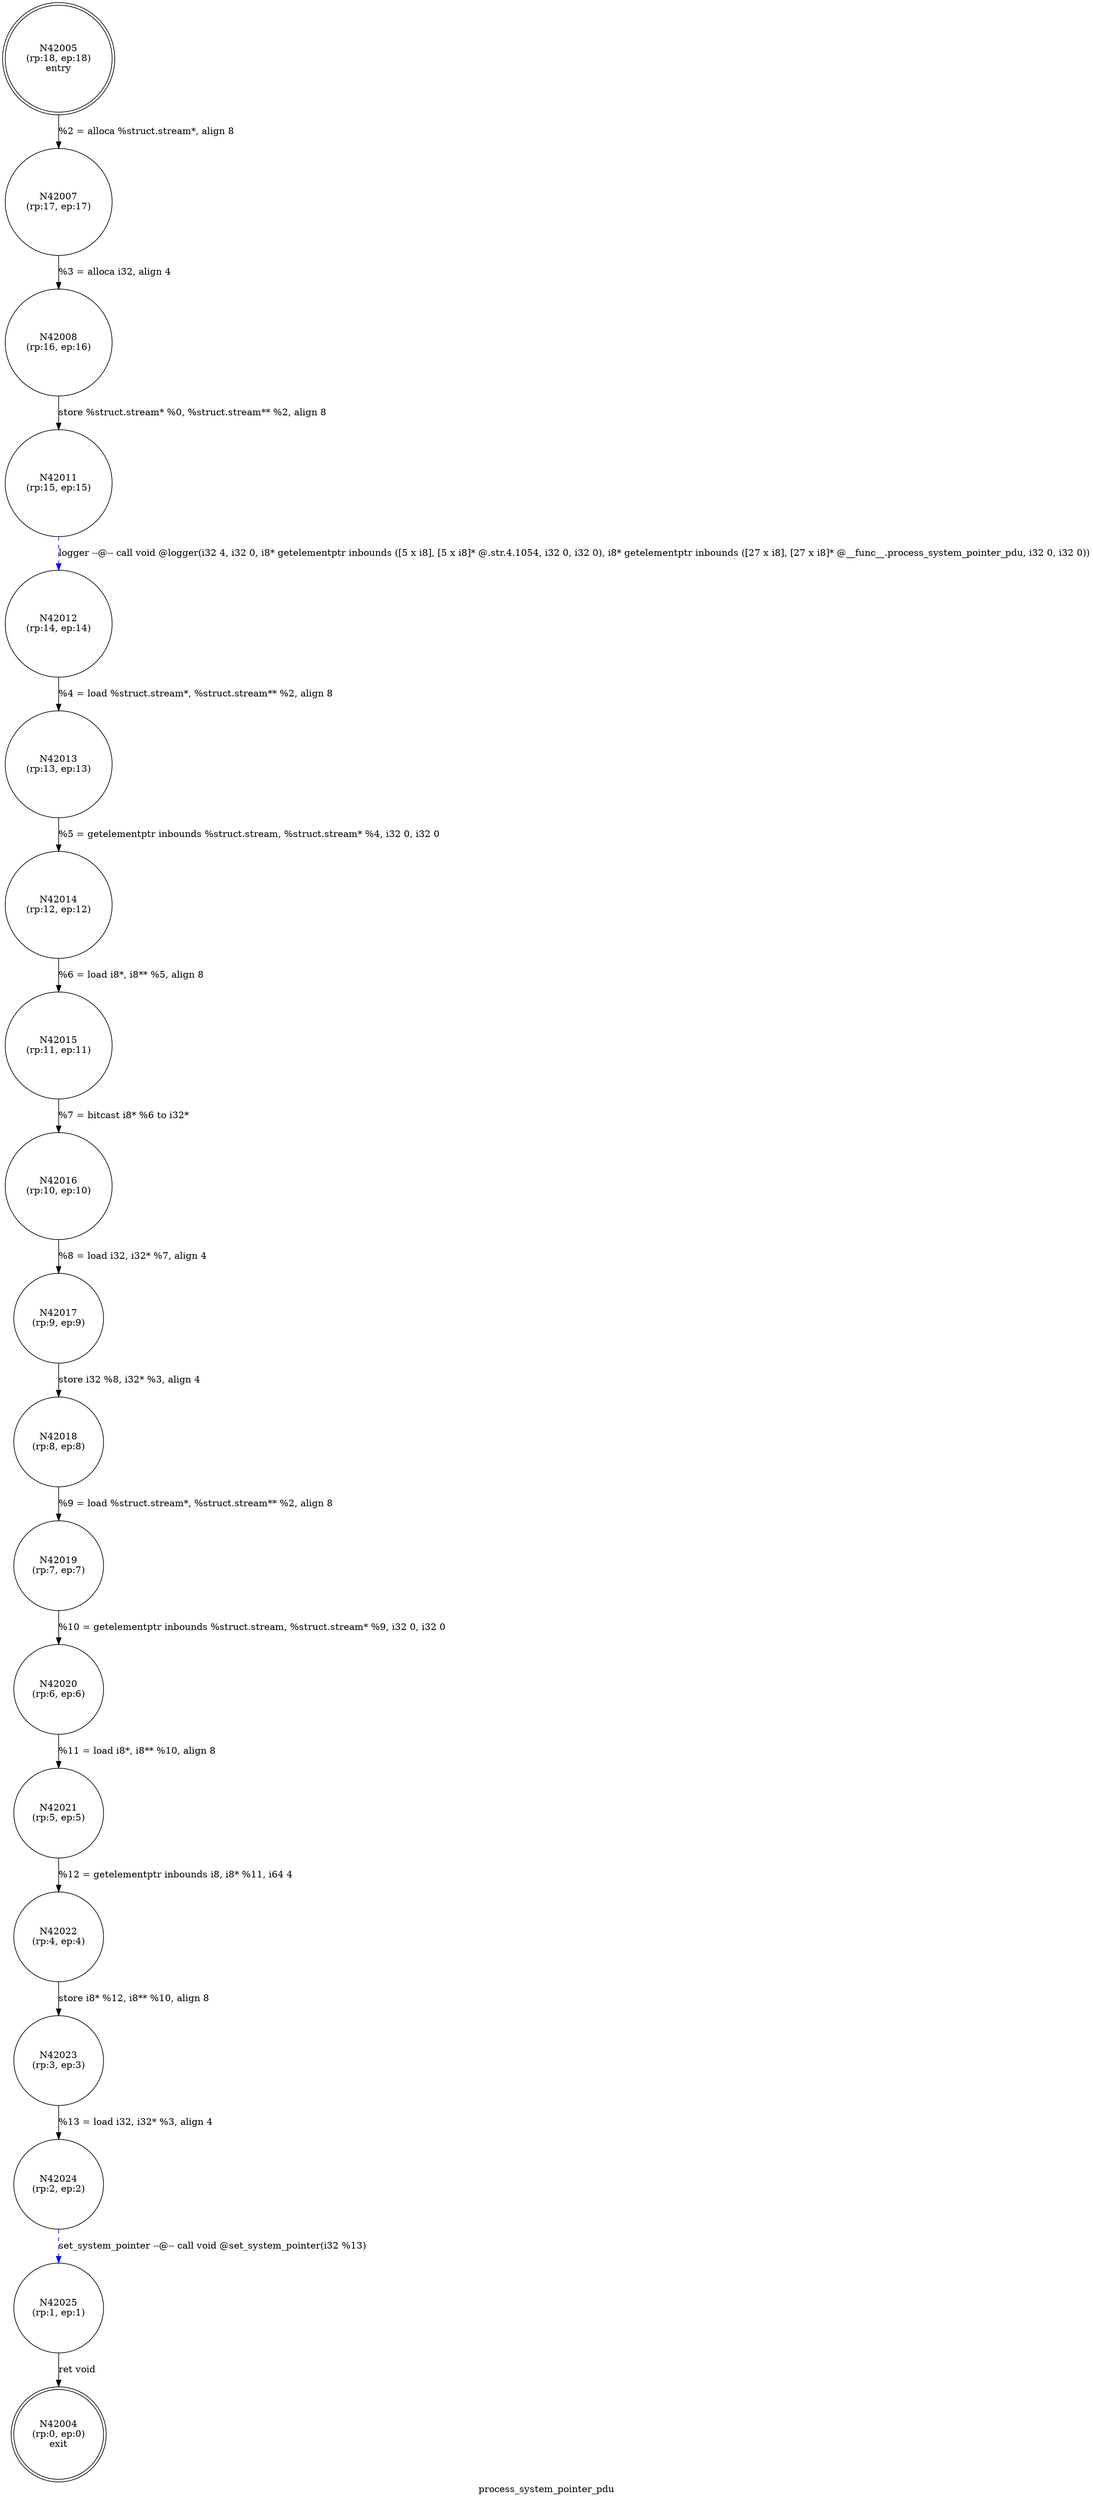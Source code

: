 digraph process_system_pointer_pdu {
label="process_system_pointer_pdu"
42004 [label="N42004\n(rp:0, ep:0)\nexit", shape="doublecircle"]
42005 [label="N42005\n(rp:18, ep:18)\nentry", shape="doublecircle"]
42005 -> 42007 [label="%2 = alloca %struct.stream*, align 8"]
42007 [label="N42007\n(rp:17, ep:17)", shape="circle"]
42007 -> 42008 [label="%3 = alloca i32, align 4"]
42008 [label="N42008\n(rp:16, ep:16)", shape="circle"]
42008 -> 42011 [label="store %struct.stream* %0, %struct.stream** %2, align 8"]
42011 [label="N42011\n(rp:15, ep:15)", shape="circle"]
42011 -> 42012 [label="logger --@-- call void @logger(i32 4, i32 0, i8* getelementptr inbounds ([5 x i8], [5 x i8]* @.str.4.1054, i32 0, i32 0), i8* getelementptr inbounds ([27 x i8], [27 x i8]* @__func__.process_system_pointer_pdu, i32 0, i32 0))", style="dashed", color="blue"]
42012 [label="N42012\n(rp:14, ep:14)", shape="circle"]
42012 -> 42013 [label="%4 = load %struct.stream*, %struct.stream** %2, align 8"]
42013 [label="N42013\n(rp:13, ep:13)", shape="circle"]
42013 -> 42014 [label="%5 = getelementptr inbounds %struct.stream, %struct.stream* %4, i32 0, i32 0"]
42014 [label="N42014\n(rp:12, ep:12)", shape="circle"]
42014 -> 42015 [label="%6 = load i8*, i8** %5, align 8"]
42015 [label="N42015\n(rp:11, ep:11)", shape="circle"]
42015 -> 42016 [label="%7 = bitcast i8* %6 to i32*"]
42016 [label="N42016\n(rp:10, ep:10)", shape="circle"]
42016 -> 42017 [label="%8 = load i32, i32* %7, align 4"]
42017 [label="N42017\n(rp:9, ep:9)", shape="circle"]
42017 -> 42018 [label="store i32 %8, i32* %3, align 4"]
42018 [label="N42018\n(rp:8, ep:8)", shape="circle"]
42018 -> 42019 [label="%9 = load %struct.stream*, %struct.stream** %2, align 8"]
42019 [label="N42019\n(rp:7, ep:7)", shape="circle"]
42019 -> 42020 [label="%10 = getelementptr inbounds %struct.stream, %struct.stream* %9, i32 0, i32 0"]
42020 [label="N42020\n(rp:6, ep:6)", shape="circle"]
42020 -> 42021 [label="%11 = load i8*, i8** %10, align 8"]
42021 [label="N42021\n(rp:5, ep:5)", shape="circle"]
42021 -> 42022 [label="%12 = getelementptr inbounds i8, i8* %11, i64 4"]
42022 [label="N42022\n(rp:4, ep:4)", shape="circle"]
42022 -> 42023 [label="store i8* %12, i8** %10, align 8"]
42023 [label="N42023\n(rp:3, ep:3)", shape="circle"]
42023 -> 42024 [label="%13 = load i32, i32* %3, align 4"]
42024 [label="N42024\n(rp:2, ep:2)", shape="circle"]
42024 -> 42025 [label="set_system_pointer --@-- call void @set_system_pointer(i32 %13)", style="dashed", color="blue"]
42025 [label="N42025\n(rp:1, ep:1)", shape="circle"]
42025 -> 42004 [label="ret void"]
}
